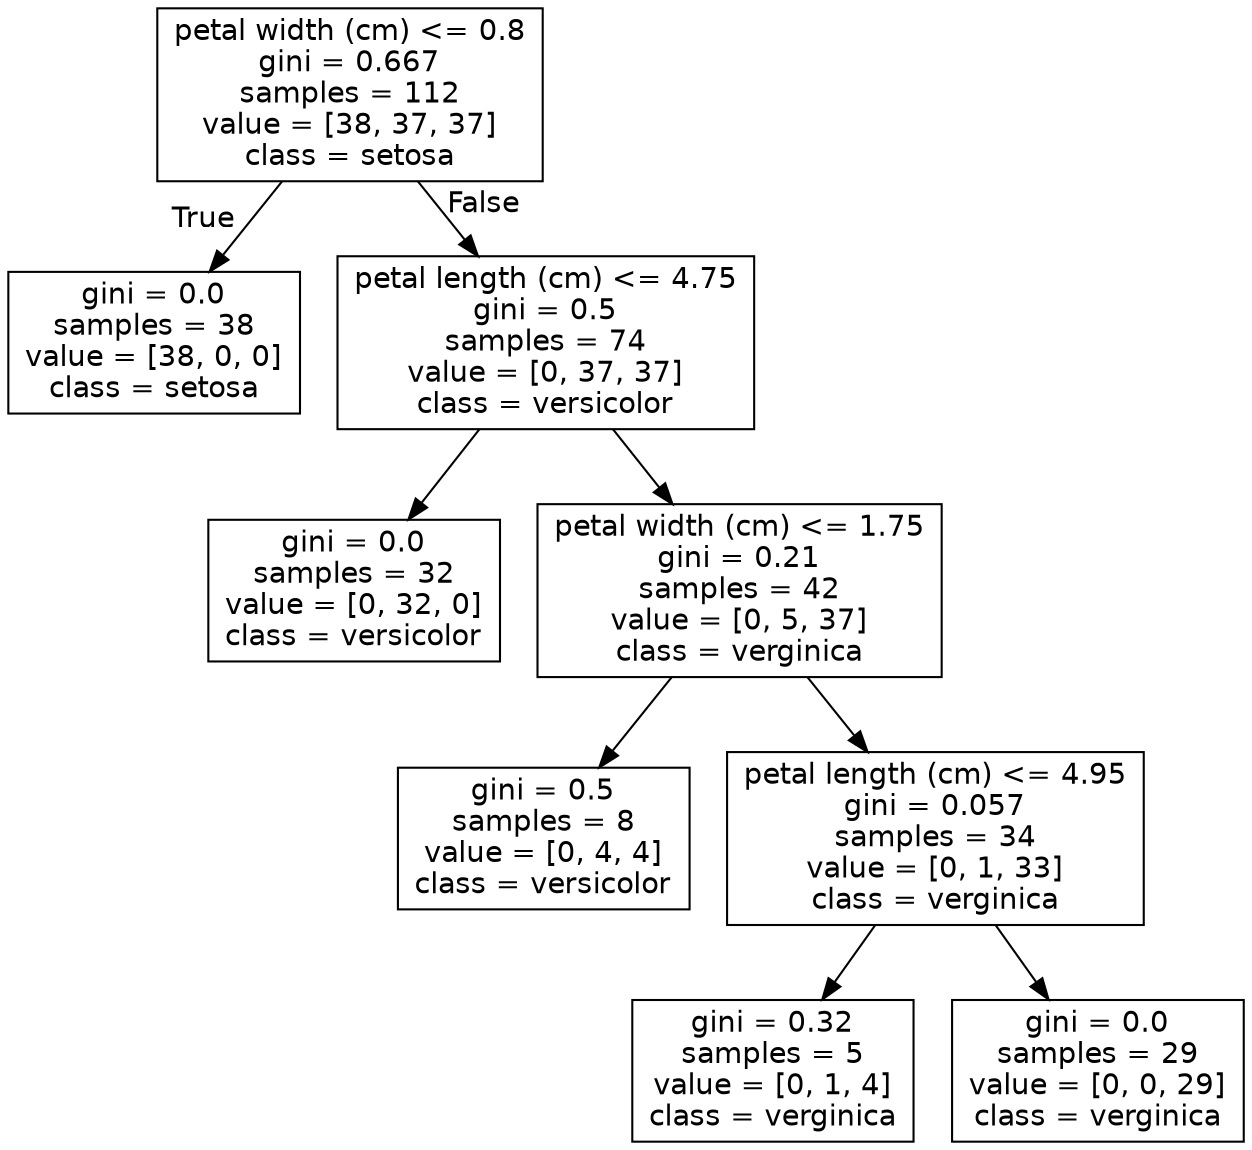 digraph Tree {
node [shape=box, fontname="helvetica"] ;
edge [fontname="helvetica"] ;
0 [label="petal width (cm) <= 0.8\ngini = 0.667\nsamples = 112\nvalue = [38, 37, 37]\nclass = setosa"] ;
1 [label="gini = 0.0\nsamples = 38\nvalue = [38, 0, 0]\nclass = setosa"] ;
0 -> 1 [labeldistance=2.5, labelangle=45, headlabel="True"] ;
2 [label="petal length (cm) <= 4.75\ngini = 0.5\nsamples = 74\nvalue = [0, 37, 37]\nclass = versicolor"] ;
0 -> 2 [labeldistance=2.5, labelangle=-45, headlabel="False"] ;
3 [label="gini = 0.0\nsamples = 32\nvalue = [0, 32, 0]\nclass = versicolor"] ;
2 -> 3 ;
4 [label="petal width (cm) <= 1.75\ngini = 0.21\nsamples = 42\nvalue = [0, 5, 37]\nclass = verginica"] ;
2 -> 4 ;
5 [label="gini = 0.5\nsamples = 8\nvalue = [0, 4, 4]\nclass = versicolor"] ;
4 -> 5 ;
6 [label="petal length (cm) <= 4.95\ngini = 0.057\nsamples = 34\nvalue = [0, 1, 33]\nclass = verginica"] ;
4 -> 6 ;
7 [label="gini = 0.32\nsamples = 5\nvalue = [0, 1, 4]\nclass = verginica"] ;
6 -> 7 ;
8 [label="gini = 0.0\nsamples = 29\nvalue = [0, 0, 29]\nclass = verginica"] ;
6 -> 8 ;
}